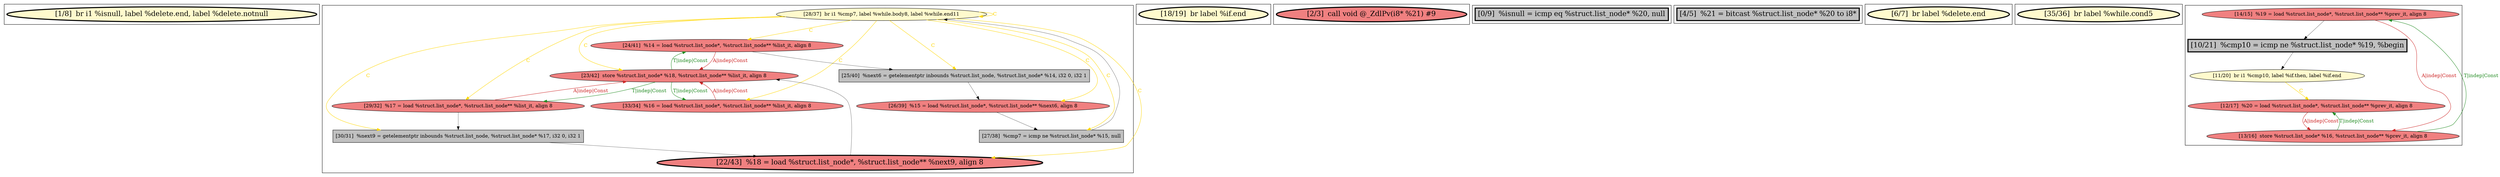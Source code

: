 
digraph G {





subgraph cluster8 {


node868 [penwidth=3.0,fontsize=20,fillcolor=lemonchiffon,label="[1/8]  br i1 %isnull, label %delete.end, label %delete.notnull",shape=ellipse,style=filled ]



}

subgraph cluster7 {


node867 [fillcolor=lemonchiffon,label="[28/37]  br i1 %cmp7, label %while.body8, label %while.end11",shape=ellipse,style=filled ]
node866 [fillcolor=lightcoral,label="[24/41]  %14 = load %struct.list_node*, %struct.list_node** %list_it, align 8",shape=ellipse,style=filled ]
node860 [fillcolor=lightcoral,label="[26/39]  %15 = load %struct.list_node*, %struct.list_node** %next6, align 8",shape=ellipse,style=filled ]
node864 [fillcolor=lightcoral,label="[29/32]  %17 = load %struct.list_node*, %struct.list_node** %list_it, align 8",shape=ellipse,style=filled ]
node858 [fillcolor=lightcoral,label="[33/34]  %16 = load %struct.list_node*, %struct.list_node** %list_it, align 8",shape=ellipse,style=filled ]
node861 [fillcolor=grey,label="[27/38]  %cmp7 = icmp ne %struct.list_node* %15, null",shape=rectangle,style=filled ]
node865 [fillcolor=lightcoral,label="[23/42]  store %struct.list_node* %18, %struct.list_node** %list_it, align 8",shape=ellipse,style=filled ]
node862 [fillcolor=grey,label="[30/31]  %next9 = getelementptr inbounds %struct.list_node, %struct.list_node* %17, i32 0, i32 1",shape=rectangle,style=filled ]
node859 [fillcolor=grey,label="[25/40]  %next6 = getelementptr inbounds %struct.list_node, %struct.list_node* %14, i32 0, i32 1",shape=rectangle,style=filled ]
node863 [penwidth=3.0,fontsize=20,fillcolor=lightcoral,label="[22/43]  %18 = load %struct.list_node*, %struct.list_node** %next9, align 8",shape=ellipse,style=filled ]

node866->node865 [style=solid,color=firebrick3,label="A|indep|Const",penwidth=1.0,fontcolor=firebrick3 ]
node866->node859 [style=solid,color=black,label="",penwidth=0.5,fontcolor=black ]
node864->node862 [style=solid,color=black,label="",penwidth=0.5,fontcolor=black ]
node867->node860 [style=solid,color=gold,label="C",penwidth=1.0,fontcolor=gold ]
node867->node859 [style=solid,color=gold,label="C",penwidth=1.0,fontcolor=gold ]
node867->node864 [style=solid,color=gold,label="C",penwidth=1.0,fontcolor=gold ]
node867->node863 [style=solid,color=gold,label="C",penwidth=1.0,fontcolor=gold ]
node867->node862 [style=solid,color=gold,label="C",penwidth=1.0,fontcolor=gold ]
node867->node867 [style=solid,color=gold,label="C",penwidth=1.0,fontcolor=gold ]
node867->node866 [style=solid,color=gold,label="C",penwidth=1.0,fontcolor=gold ]
node867->node861 [style=solid,color=gold,label="C",penwidth=1.0,fontcolor=gold ]
node867->node858 [style=solid,color=gold,label="C",penwidth=1.0,fontcolor=gold ]
node864->node865 [style=solid,color=firebrick3,label="A|indep|Const",penwidth=1.0,fontcolor=firebrick3 ]
node867->node865 [style=solid,color=gold,label="C",penwidth=1.0,fontcolor=gold ]
node861->node867 [style=solid,color=black,label="",penwidth=0.5,fontcolor=black ]
node865->node866 [style=solid,color=forestgreen,label="T|indep|Const",penwidth=1.0,fontcolor=forestgreen ]
node863->node865 [style=solid,color=black,label="",penwidth=0.5,fontcolor=black ]
node865->node864 [style=solid,color=forestgreen,label="T|indep|Const",penwidth=1.0,fontcolor=forestgreen ]
node862->node863 [style=solid,color=black,label="",penwidth=0.5,fontcolor=black ]
node858->node865 [style=solid,color=firebrick3,label="A|indep|Const",penwidth=1.0,fontcolor=firebrick3 ]
node865->node858 [style=solid,color=forestgreen,label="T|indep|Const",penwidth=1.0,fontcolor=forestgreen ]
node860->node861 [style=solid,color=black,label="",penwidth=0.5,fontcolor=black ]
node859->node860 [style=solid,color=black,label="",penwidth=0.5,fontcolor=black ]


}

subgraph cluster6 {


node857 [penwidth=3.0,fontsize=20,fillcolor=lemonchiffon,label="[18/19]  br label %if.end",shape=ellipse,style=filled ]



}

subgraph cluster0 {


node847 [penwidth=3.0,fontsize=20,fillcolor=lightcoral,label="[2/3]  call void @_ZdlPv(i8* %21) #9",shape=ellipse,style=filled ]



}

subgraph cluster5 {


node856 [penwidth=3.0,fontsize=20,fillcolor=grey,label="[0/9]  %isnull = icmp eq %struct.list_node* %20, null",shape=rectangle,style=filled ]



}

subgraph cluster1 {


node848 [penwidth=3.0,fontsize=20,fillcolor=grey,label="[4/5]  %21 = bitcast %struct.list_node* %20 to i8*",shape=rectangle,style=filled ]



}

subgraph cluster2 {


node849 [penwidth=3.0,fontsize=20,fillcolor=lemonchiffon,label="[6/7]  br label %delete.end",shape=ellipse,style=filled ]



}

subgraph cluster3 {


node850 [penwidth=3.0,fontsize=20,fillcolor=lemonchiffon,label="[35/36]  br label %while.cond5",shape=ellipse,style=filled ]



}

subgraph cluster4 {


node855 [fillcolor=lightcoral,label="[14/15]  %19 = load %struct.list_node*, %struct.list_node** %prev_it, align 8",shape=ellipse,style=filled ]
node853 [penwidth=3.0,fontsize=20,fillcolor=grey,label="[10/21]  %cmp10 = icmp ne %struct.list_node* %19, %begin",shape=rectangle,style=filled ]
node851 [fillcolor=lightcoral,label="[12/17]  %20 = load %struct.list_node*, %struct.list_node** %prev_it, align 8",shape=ellipse,style=filled ]
node854 [fillcolor=lemonchiffon,label="[11/20]  br i1 %cmp10, label %if.then, label %if.end",shape=ellipse,style=filled ]
node852 [fillcolor=lightcoral,label="[13/16]  store %struct.list_node* %16, %struct.list_node** %prev_it, align 8",shape=ellipse,style=filled ]

node852->node855 [style=solid,color=forestgreen,label="T|indep|Const",penwidth=1.0,fontcolor=forestgreen ]
node853->node854 [style=solid,color=black,label="",penwidth=0.5,fontcolor=black ]
node855->node853 [style=solid,color=black,label="",penwidth=0.5,fontcolor=black ]
node855->node852 [style=solid,color=firebrick3,label="A|indep|Const",penwidth=1.0,fontcolor=firebrick3 ]
node851->node852 [style=solid,color=firebrick3,label="A|indep|Const",penwidth=1.0,fontcolor=firebrick3 ]
node854->node851 [style=solid,color=gold,label="C",penwidth=1.0,fontcolor=gold ]
node852->node851 [style=solid,color=forestgreen,label="T|indep|Const",penwidth=1.0,fontcolor=forestgreen ]


}

}
